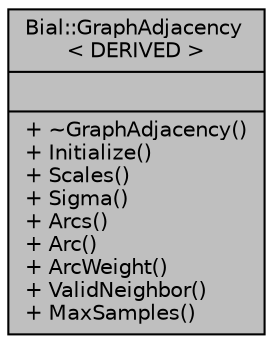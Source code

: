 digraph "Bial::GraphAdjacency&lt; DERIVED &gt;"
{
  edge [fontname="Helvetica",fontsize="10",labelfontname="Helvetica",labelfontsize="10"];
  node [fontname="Helvetica",fontsize="10",shape=record];
  Node1 [label="{Bial::GraphAdjacency\l\< DERIVED \>\n||+ ~GraphAdjacency()\l+ Initialize()\l+ Scales()\l+ Sigma()\l+ Arcs()\l+ Arc()\l+ ArcWeight()\l+ ValidNeighbor()\l+ MaxSamples()\l}",height=0.2,width=0.4,color="black", fillcolor="grey75", style="filled", fontcolor="black"];
}
